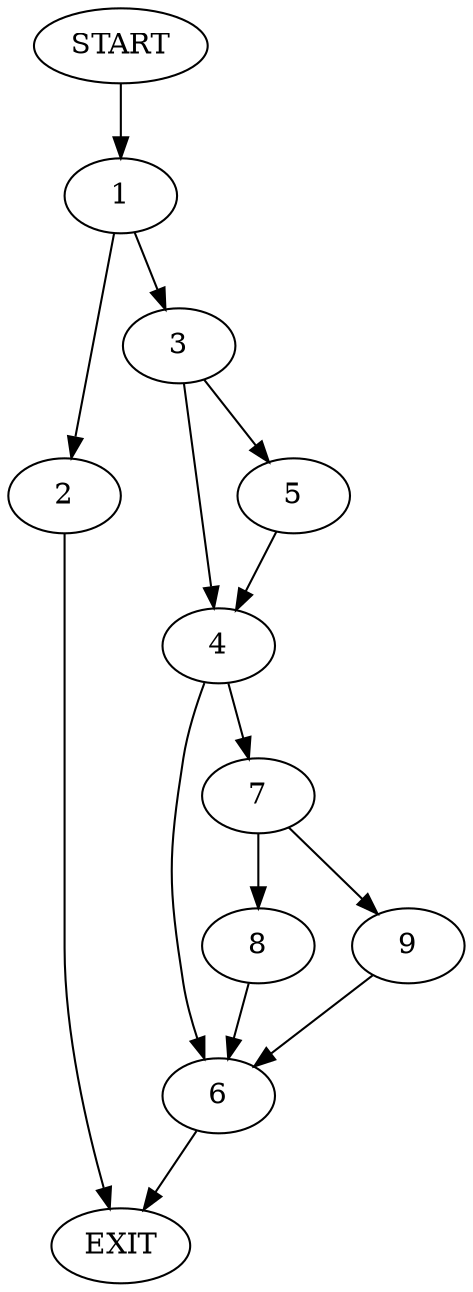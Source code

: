 digraph {
0 [label="START"]
10 [label="EXIT"]
0 -> 1
1 -> 2
1 -> 3
2 -> 10
3 -> 4
3 -> 5
5 -> 4
4 -> 6
4 -> 7
6 -> 10
7 -> 8
7 -> 9
8 -> 6
9 -> 6
}
